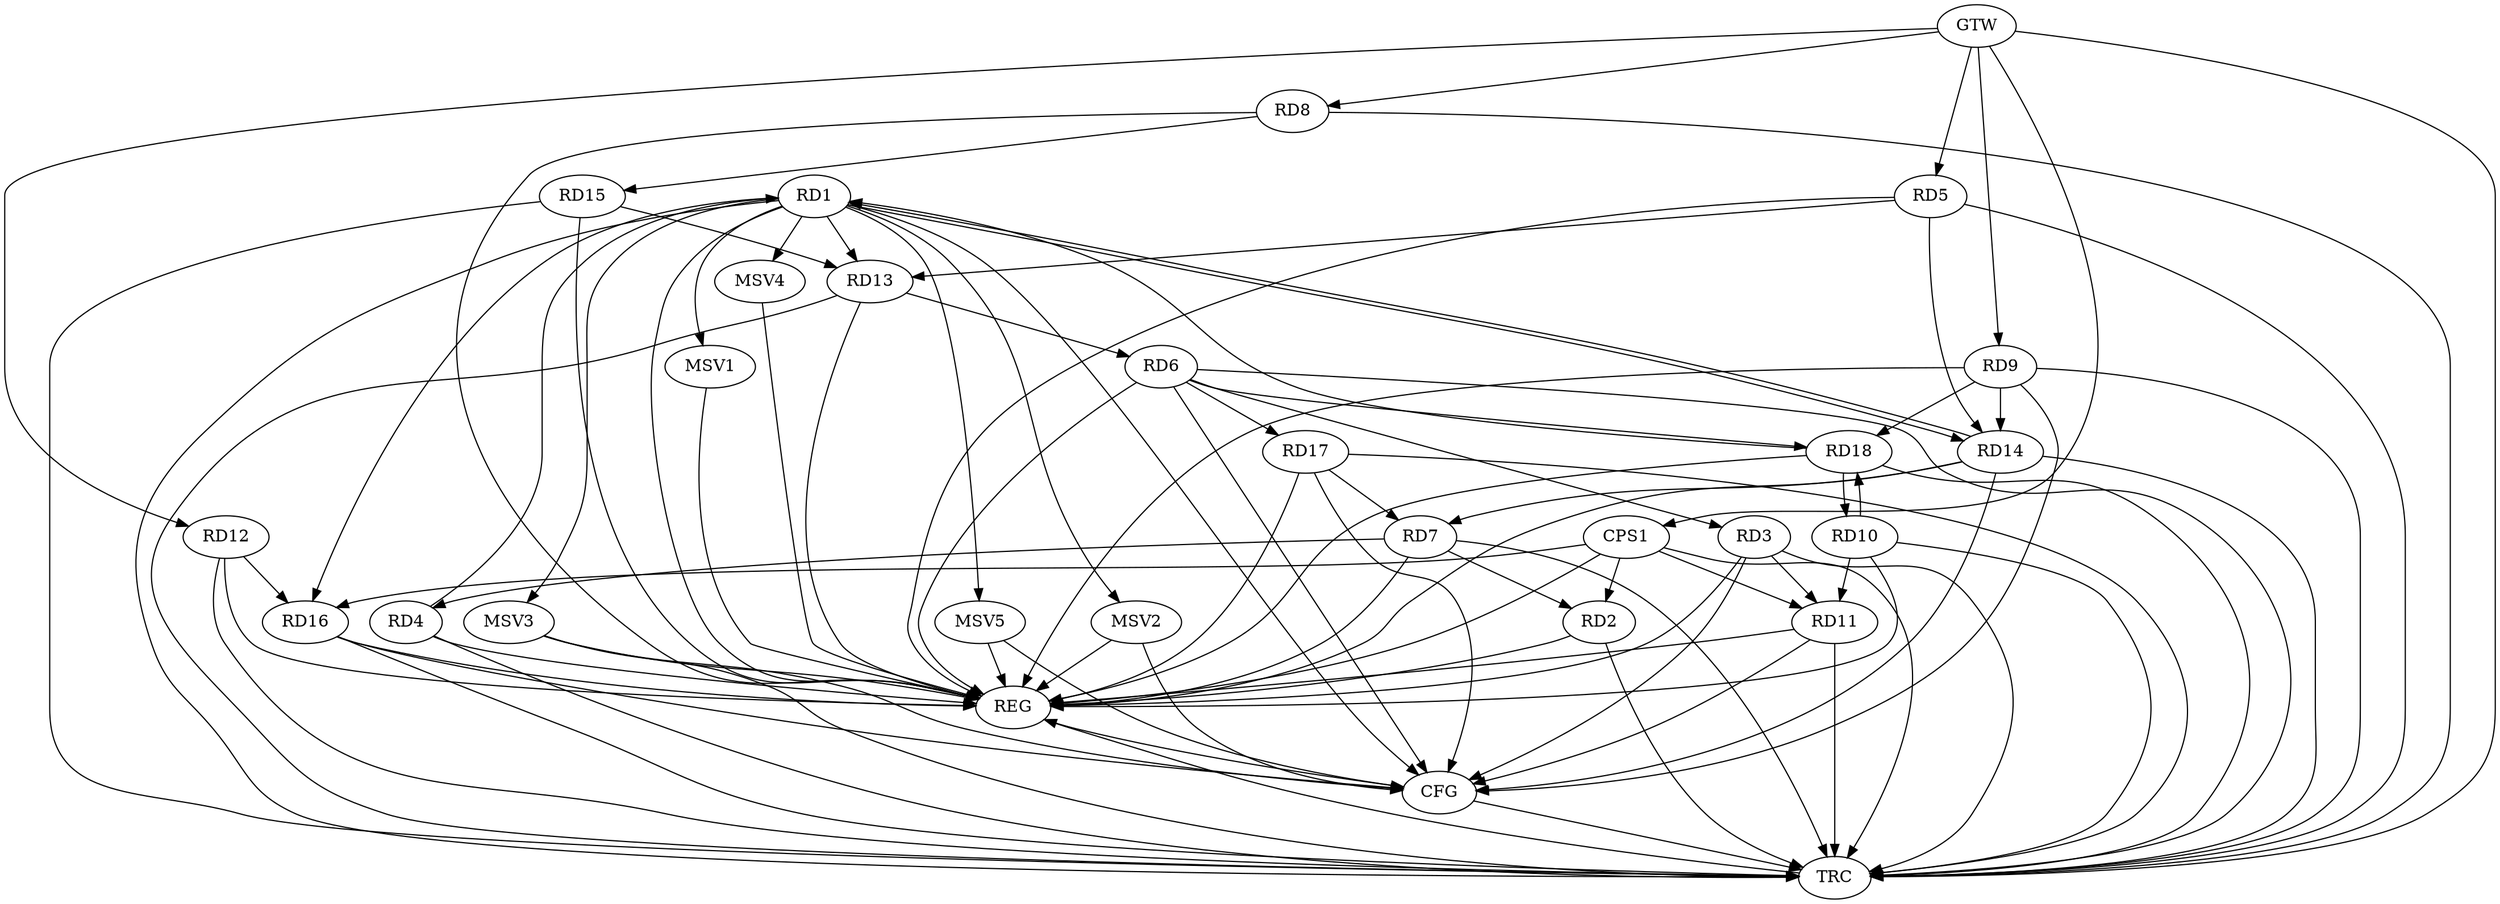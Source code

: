 strict digraph G {
  RD1 [ label="RD1" ];
  RD2 [ label="RD2" ];
  RD3 [ label="RD3" ];
  RD4 [ label="RD4" ];
  RD5 [ label="RD5" ];
  RD6 [ label="RD6" ];
  RD7 [ label="RD7" ];
  RD8 [ label="RD8" ];
  RD9 [ label="RD9" ];
  RD10 [ label="RD10" ];
  RD11 [ label="RD11" ];
  RD12 [ label="RD12" ];
  RD13 [ label="RD13" ];
  RD14 [ label="RD14" ];
  RD15 [ label="RD15" ];
  RD16 [ label="RD16" ];
  RD17 [ label="RD17" ];
  RD18 [ label="RD18" ];
  CPS1 [ label="CPS1" ];
  GTW [ label="GTW" ];
  REG [ label="REG" ];
  CFG [ label="CFG" ];
  TRC [ label="TRC" ];
  MSV1 [ label="MSV1" ];
  MSV2 [ label="MSV2" ];
  MSV3 [ label="MSV3" ];
  MSV4 [ label="MSV4" ];
  MSV5 [ label="MSV5" ];
  RD4 -> RD1;
  RD1 -> RD13;
  RD1 -> RD14;
  RD14 -> RD1;
  RD1 -> RD16;
  RD18 -> RD1;
  RD7 -> RD2;
  RD6 -> RD3;
  RD3 -> RD11;
  RD7 -> RD4;
  RD5 -> RD13;
  RD5 -> RD14;
  RD13 -> RD6;
  RD6 -> RD17;
  RD6 -> RD18;
  RD14 -> RD7;
  RD17 -> RD7;
  RD8 -> RD15;
  RD9 -> RD14;
  RD9 -> RD18;
  RD10 -> RD11;
  RD10 -> RD18;
  RD18 -> RD10;
  RD12 -> RD16;
  RD15 -> RD13;
  CPS1 -> RD2;
  CPS1 -> RD11;
  CPS1 -> RD16;
  GTW -> RD5;
  GTW -> RD8;
  GTW -> RD9;
  GTW -> RD12;
  GTW -> CPS1;
  RD1 -> REG;
  RD2 -> REG;
  RD3 -> REG;
  RD4 -> REG;
  RD5 -> REG;
  RD6 -> REG;
  RD7 -> REG;
  RD8 -> REG;
  RD9 -> REG;
  RD10 -> REG;
  RD11 -> REG;
  RD12 -> REG;
  RD13 -> REG;
  RD14 -> REG;
  RD15 -> REG;
  RD16 -> REG;
  RD17 -> REG;
  RD18 -> REG;
  CPS1 -> REG;
  RD16 -> CFG;
  RD11 -> CFG;
  RD3 -> CFG;
  RD14 -> CFG;
  RD1 -> CFG;
  RD9 -> CFG;
  RD17 -> CFG;
  RD6 -> CFG;
  REG -> CFG;
  RD1 -> TRC;
  RD2 -> TRC;
  RD3 -> TRC;
  RD4 -> TRC;
  RD5 -> TRC;
  RD6 -> TRC;
  RD7 -> TRC;
  RD8 -> TRC;
  RD9 -> TRC;
  RD10 -> TRC;
  RD11 -> TRC;
  RD12 -> TRC;
  RD13 -> TRC;
  RD14 -> TRC;
  RD15 -> TRC;
  RD16 -> TRC;
  RD17 -> TRC;
  RD18 -> TRC;
  CPS1 -> TRC;
  GTW -> TRC;
  CFG -> TRC;
  TRC -> REG;
  RD1 -> MSV1;
  MSV1 -> REG;
  RD1 -> MSV2;
  MSV2 -> REG;
  MSV2 -> CFG;
  RD1 -> MSV3;
  MSV3 -> REG;
  MSV3 -> TRC;
  MSV3 -> CFG;
  RD1 -> MSV4;
  RD1 -> MSV5;
  MSV4 -> REG;
  MSV5 -> REG;
  MSV5 -> CFG;
}
